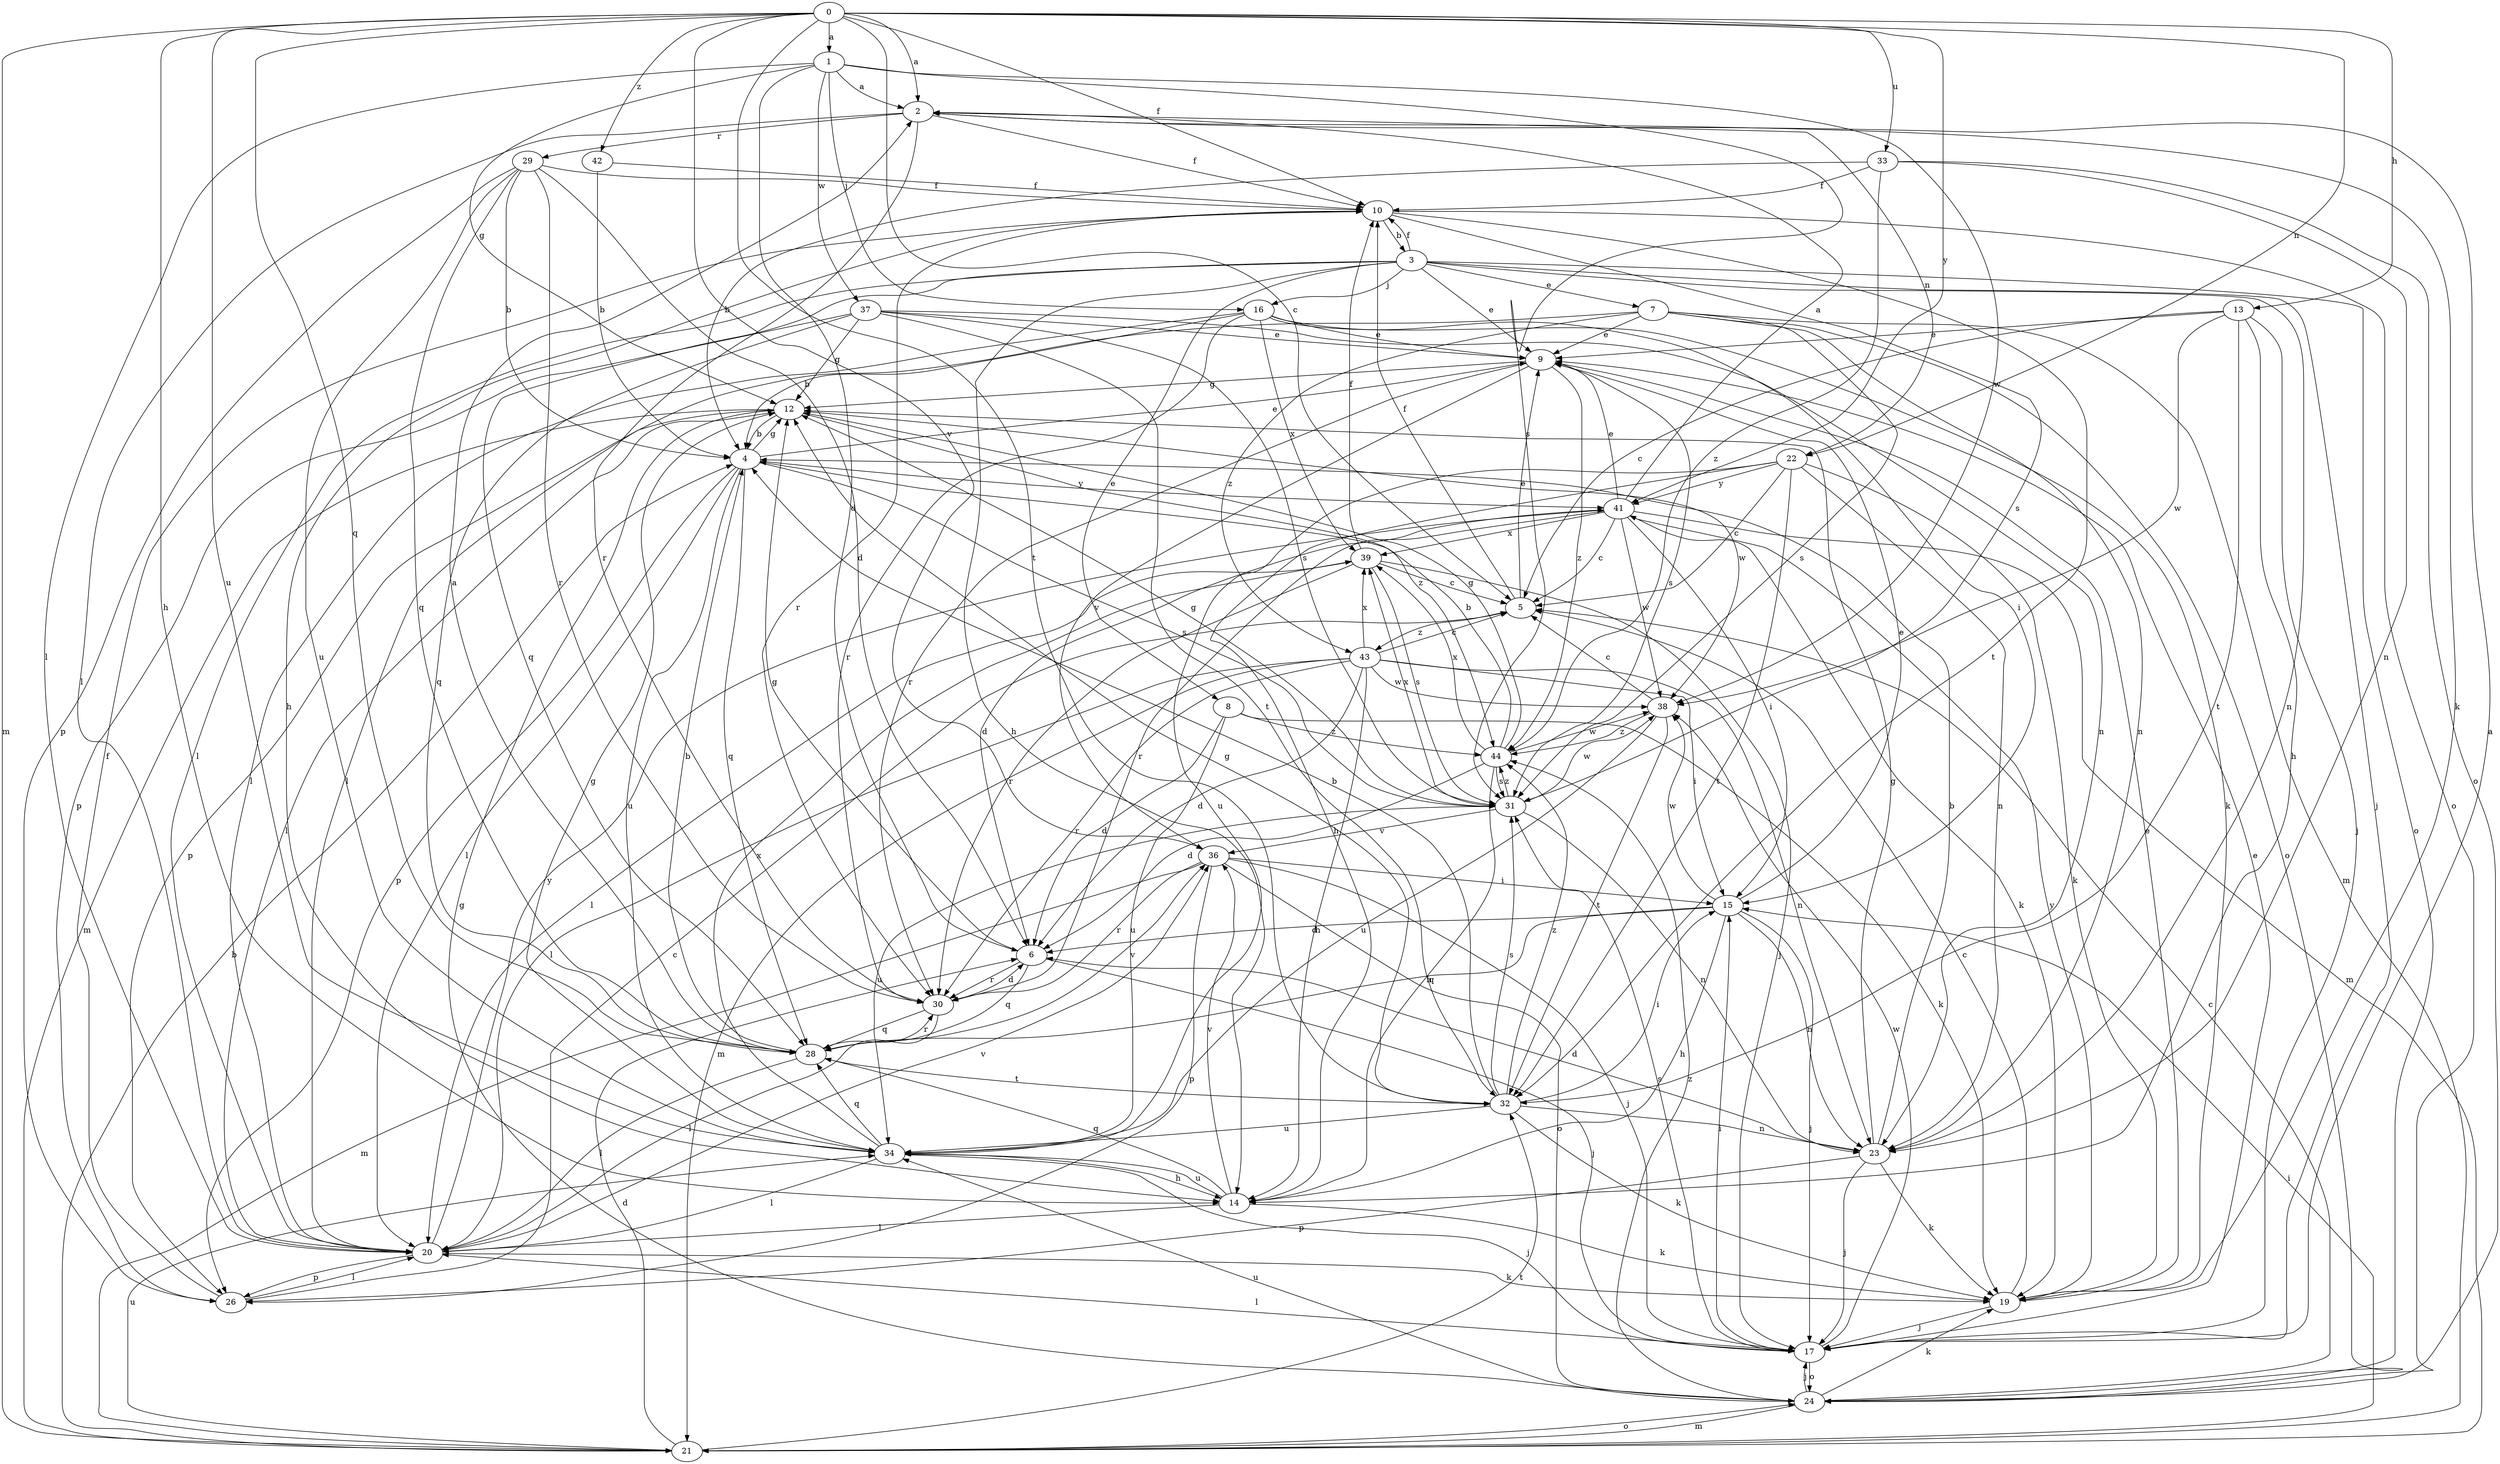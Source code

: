 strict digraph  {
0;
1;
2;
3;
4;
5;
6;
7;
8;
9;
10;
12;
13;
14;
15;
16;
17;
19;
20;
21;
22;
23;
24;
26;
28;
29;
30;
31;
32;
33;
34;
36;
37;
38;
39;
41;
42;
43;
44;
0 -> 1  [label=a];
0 -> 2  [label=a];
0 -> 5  [label=c];
0 -> 10  [label=f];
0 -> 13  [label=h];
0 -> 14  [label=h];
0 -> 21  [label=m];
0 -> 22  [label=n];
0 -> 28  [label=q];
0 -> 32  [label=t];
0 -> 33  [label=u];
0 -> 34  [label=u];
0 -> 36  [label=v];
0 -> 41  [label=y];
0 -> 42  [label=z];
1 -> 2  [label=a];
1 -> 6  [label=d];
1 -> 12  [label=g];
1 -> 16  [label=j];
1 -> 20  [label=l];
1 -> 31  [label=s];
1 -> 37  [label=w];
1 -> 38  [label=w];
2 -> 10  [label=f];
2 -> 19  [label=k];
2 -> 20  [label=l];
2 -> 22  [label=n];
2 -> 29  [label=r];
2 -> 30  [label=r];
3 -> 7  [label=e];
3 -> 8  [label=e];
3 -> 9  [label=e];
3 -> 10  [label=f];
3 -> 14  [label=h];
3 -> 16  [label=j];
3 -> 17  [label=j];
3 -> 20  [label=l];
3 -> 23  [label=n];
3 -> 24  [label=o];
3 -> 28  [label=q];
4 -> 9  [label=e];
4 -> 12  [label=g];
4 -> 20  [label=l];
4 -> 26  [label=p];
4 -> 28  [label=q];
4 -> 31  [label=s];
4 -> 34  [label=u];
4 -> 41  [label=y];
5 -> 9  [label=e];
5 -> 10  [label=f];
5 -> 43  [label=z];
6 -> 12  [label=g];
6 -> 17  [label=j];
6 -> 28  [label=q];
6 -> 30  [label=r];
7 -> 9  [label=e];
7 -> 20  [label=l];
7 -> 21  [label=m];
7 -> 23  [label=n];
7 -> 24  [label=o];
7 -> 31  [label=s];
7 -> 43  [label=z];
8 -> 6  [label=d];
8 -> 19  [label=k];
8 -> 34  [label=u];
8 -> 44  [label=z];
9 -> 12  [label=g];
9 -> 30  [label=r];
9 -> 31  [label=s];
9 -> 36  [label=v];
9 -> 44  [label=z];
10 -> 3  [label=b];
10 -> 14  [label=h];
10 -> 24  [label=o];
10 -> 30  [label=r];
10 -> 31  [label=s];
10 -> 32  [label=t];
12 -> 4  [label=b];
12 -> 20  [label=l];
12 -> 21  [label=m];
12 -> 26  [label=p];
12 -> 38  [label=w];
12 -> 44  [label=z];
13 -> 5  [label=c];
13 -> 9  [label=e];
13 -> 14  [label=h];
13 -> 17  [label=j];
13 -> 32  [label=t];
13 -> 38  [label=w];
14 -> 19  [label=k];
14 -> 20  [label=l];
14 -> 28  [label=q];
14 -> 34  [label=u];
14 -> 36  [label=v];
15 -> 6  [label=d];
15 -> 9  [label=e];
15 -> 14  [label=h];
15 -> 17  [label=j];
15 -> 23  [label=n];
15 -> 28  [label=q];
15 -> 38  [label=w];
16 -> 4  [label=b];
16 -> 9  [label=e];
16 -> 15  [label=i];
16 -> 19  [label=k];
16 -> 20  [label=l];
16 -> 30  [label=r];
16 -> 39  [label=x];
17 -> 2  [label=a];
17 -> 9  [label=e];
17 -> 15  [label=i];
17 -> 20  [label=l];
17 -> 24  [label=o];
17 -> 31  [label=s];
17 -> 38  [label=w];
19 -> 5  [label=c];
19 -> 9  [label=e];
19 -> 17  [label=j];
19 -> 41  [label=y];
20 -> 19  [label=k];
20 -> 26  [label=p];
20 -> 36  [label=v];
20 -> 41  [label=y];
21 -> 4  [label=b];
21 -> 6  [label=d];
21 -> 15  [label=i];
21 -> 24  [label=o];
21 -> 32  [label=t];
21 -> 34  [label=u];
22 -> 5  [label=c];
22 -> 14  [label=h];
22 -> 19  [label=k];
22 -> 23  [label=n];
22 -> 32  [label=t];
22 -> 34  [label=u];
22 -> 41  [label=y];
23 -> 4  [label=b];
23 -> 6  [label=d];
23 -> 12  [label=g];
23 -> 17  [label=j];
23 -> 19  [label=k];
23 -> 26  [label=p];
24 -> 5  [label=c];
24 -> 12  [label=g];
24 -> 17  [label=j];
24 -> 19  [label=k];
24 -> 21  [label=m];
24 -> 34  [label=u];
24 -> 44  [label=z];
26 -> 5  [label=c];
26 -> 10  [label=f];
26 -> 20  [label=l];
28 -> 2  [label=a];
28 -> 4  [label=b];
28 -> 20  [label=l];
28 -> 30  [label=r];
28 -> 32  [label=t];
28 -> 36  [label=v];
29 -> 4  [label=b];
29 -> 6  [label=d];
29 -> 10  [label=f];
29 -> 26  [label=p];
29 -> 28  [label=q];
29 -> 30  [label=r];
29 -> 34  [label=u];
30 -> 6  [label=d];
30 -> 20  [label=l];
30 -> 28  [label=q];
31 -> 12  [label=g];
31 -> 23  [label=n];
31 -> 34  [label=u];
31 -> 36  [label=v];
31 -> 38  [label=w];
31 -> 39  [label=x];
31 -> 44  [label=z];
32 -> 4  [label=b];
32 -> 12  [label=g];
32 -> 15  [label=i];
32 -> 19  [label=k];
32 -> 23  [label=n];
32 -> 31  [label=s];
32 -> 34  [label=u];
32 -> 44  [label=z];
33 -> 4  [label=b];
33 -> 10  [label=f];
33 -> 23  [label=n];
33 -> 24  [label=o];
33 -> 44  [label=z];
34 -> 12  [label=g];
34 -> 14  [label=h];
34 -> 17  [label=j];
34 -> 20  [label=l];
34 -> 28  [label=q];
34 -> 39  [label=x];
36 -> 15  [label=i];
36 -> 17  [label=j];
36 -> 21  [label=m];
36 -> 24  [label=o];
36 -> 26  [label=p];
36 -> 30  [label=r];
37 -> 9  [label=e];
37 -> 12  [label=g];
37 -> 23  [label=n];
37 -> 26  [label=p];
37 -> 28  [label=q];
37 -> 31  [label=s];
37 -> 32  [label=t];
38 -> 5  [label=c];
38 -> 32  [label=t];
38 -> 34  [label=u];
38 -> 44  [label=z];
39 -> 5  [label=c];
39 -> 10  [label=f];
39 -> 17  [label=j];
39 -> 20  [label=l];
39 -> 30  [label=r];
39 -> 31  [label=s];
41 -> 2  [label=a];
41 -> 5  [label=c];
41 -> 6  [label=d];
41 -> 9  [label=e];
41 -> 15  [label=i];
41 -> 19  [label=k];
41 -> 21  [label=m];
41 -> 30  [label=r];
41 -> 38  [label=w];
41 -> 39  [label=x];
42 -> 4  [label=b];
42 -> 10  [label=f];
43 -> 5  [label=c];
43 -> 6  [label=d];
43 -> 14  [label=h];
43 -> 15  [label=i];
43 -> 20  [label=l];
43 -> 21  [label=m];
43 -> 23  [label=n];
43 -> 30  [label=r];
43 -> 38  [label=w];
43 -> 39  [label=x];
44 -> 4  [label=b];
44 -> 6  [label=d];
44 -> 12  [label=g];
44 -> 14  [label=h];
44 -> 31  [label=s];
44 -> 38  [label=w];
44 -> 39  [label=x];
}
